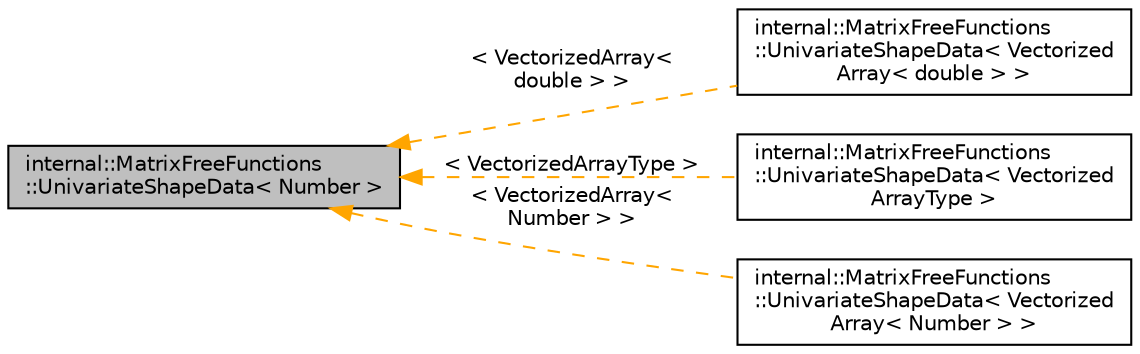 digraph "internal::MatrixFreeFunctions::UnivariateShapeData&lt; Number &gt;"
{
 // LATEX_PDF_SIZE
  edge [fontname="Helvetica",fontsize="10",labelfontname="Helvetica",labelfontsize="10"];
  node [fontname="Helvetica",fontsize="10",shape=record];
  rankdir="LR";
  Node1 [label="internal::MatrixFreeFunctions\l::UnivariateShapeData\< Number \>",height=0.2,width=0.4,color="black", fillcolor="grey75", style="filled", fontcolor="black",tooltip=" "];
  Node1 -> Node2 [dir="back",color="orange",fontsize="10",style="dashed",label=" \< VectorizedArray\<\l double \> \>" ,fontname="Helvetica"];
  Node2 [label="internal::MatrixFreeFunctions\l::UnivariateShapeData\< Vectorized\lArray\< double \> \>",height=0.2,width=0.4,color="black", fillcolor="white", style="filled",URL="$structinternal_1_1MatrixFreeFunctions_1_1UnivariateShapeData.html",tooltip=" "];
  Node1 -> Node3 [dir="back",color="orange",fontsize="10",style="dashed",label=" \< VectorizedArrayType \>" ,fontname="Helvetica"];
  Node3 [label="internal::MatrixFreeFunctions\l::UnivariateShapeData\< Vectorized\lArrayType \>",height=0.2,width=0.4,color="black", fillcolor="white", style="filled",URL="$structinternal_1_1MatrixFreeFunctions_1_1UnivariateShapeData.html",tooltip=" "];
  Node1 -> Node4 [dir="back",color="orange",fontsize="10",style="dashed",label=" \< VectorizedArray\<\l Number \> \>" ,fontname="Helvetica"];
  Node4 [label="internal::MatrixFreeFunctions\l::UnivariateShapeData\< Vectorized\lArray\< Number \> \>",height=0.2,width=0.4,color="black", fillcolor="white", style="filled",URL="$structinternal_1_1MatrixFreeFunctions_1_1UnivariateShapeData.html",tooltip=" "];
}
